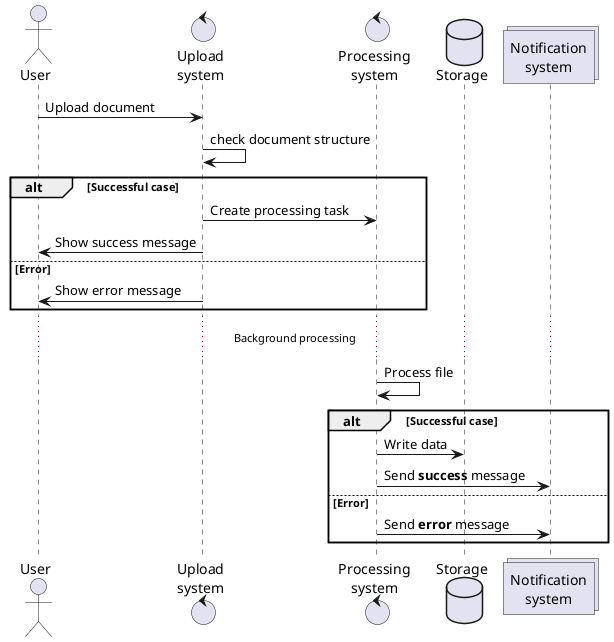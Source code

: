 @startuml
actor User as user
control "Upload\nsystem" as upload
control "Processing\nsystem" as processor
database Storage as storage
collections "Notification\nsystem" as notificator

user -> upload: Upload document
upload -> upload: check document structure

alt Successful case
    upload -> processor: Create processing task
    upload -> user: Show success message
else Error
    upload -> user: Show error message
end

... Background processing ...

processor -> processor: Process file

alt Successful case
    processor -> storage: Write data
    processor -> notificator: Send **success** message
else Error
    processor -> notificator: Send **error** message
end


@enduml
